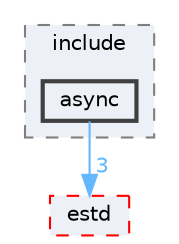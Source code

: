 digraph "async"
{
 // LATEX_PDF_SIZE
  bgcolor="transparent";
  edge [fontname=Helvetica,fontsize=10,labelfontname=Helvetica,labelfontsize=10];
  node [fontname=Helvetica,fontsize=10,shape=box,height=0.2,width=0.4];
  compound=true
  subgraph clusterdir_314ef6aa4c64303cabacbbeb914b917c {
    graph [ bgcolor="#edf0f7", pencolor="grey50", label="include", fontname=Helvetica,fontsize=10 style="filled,dashed", URL="dir_314ef6aa4c64303cabacbbeb914b917c.html",tooltip=""]
  dir_4187696fc587ebb488c9d24241f1effe [label="async", fillcolor="#edf0f7", color="grey25", style="filled,bold", URL="dir_4187696fc587ebb488c9d24241f1effe.html",tooltip=""];
  }
  dir_705ed472854f071e46e92f9933f4d565 [label="estd", fillcolor="#edf0f7", color="red", style="filled,dashed", URL="dir_705ed472854f071e46e92f9933f4d565.html",tooltip=""];
  dir_4187696fc587ebb488c9d24241f1effe->dir_705ed472854f071e46e92f9933f4d565 [headlabel="3", labeldistance=1.5 headhref="dir_000010_000075.html" href="dir_000010_000075.html" color="steelblue1" fontcolor="steelblue1"];
}

